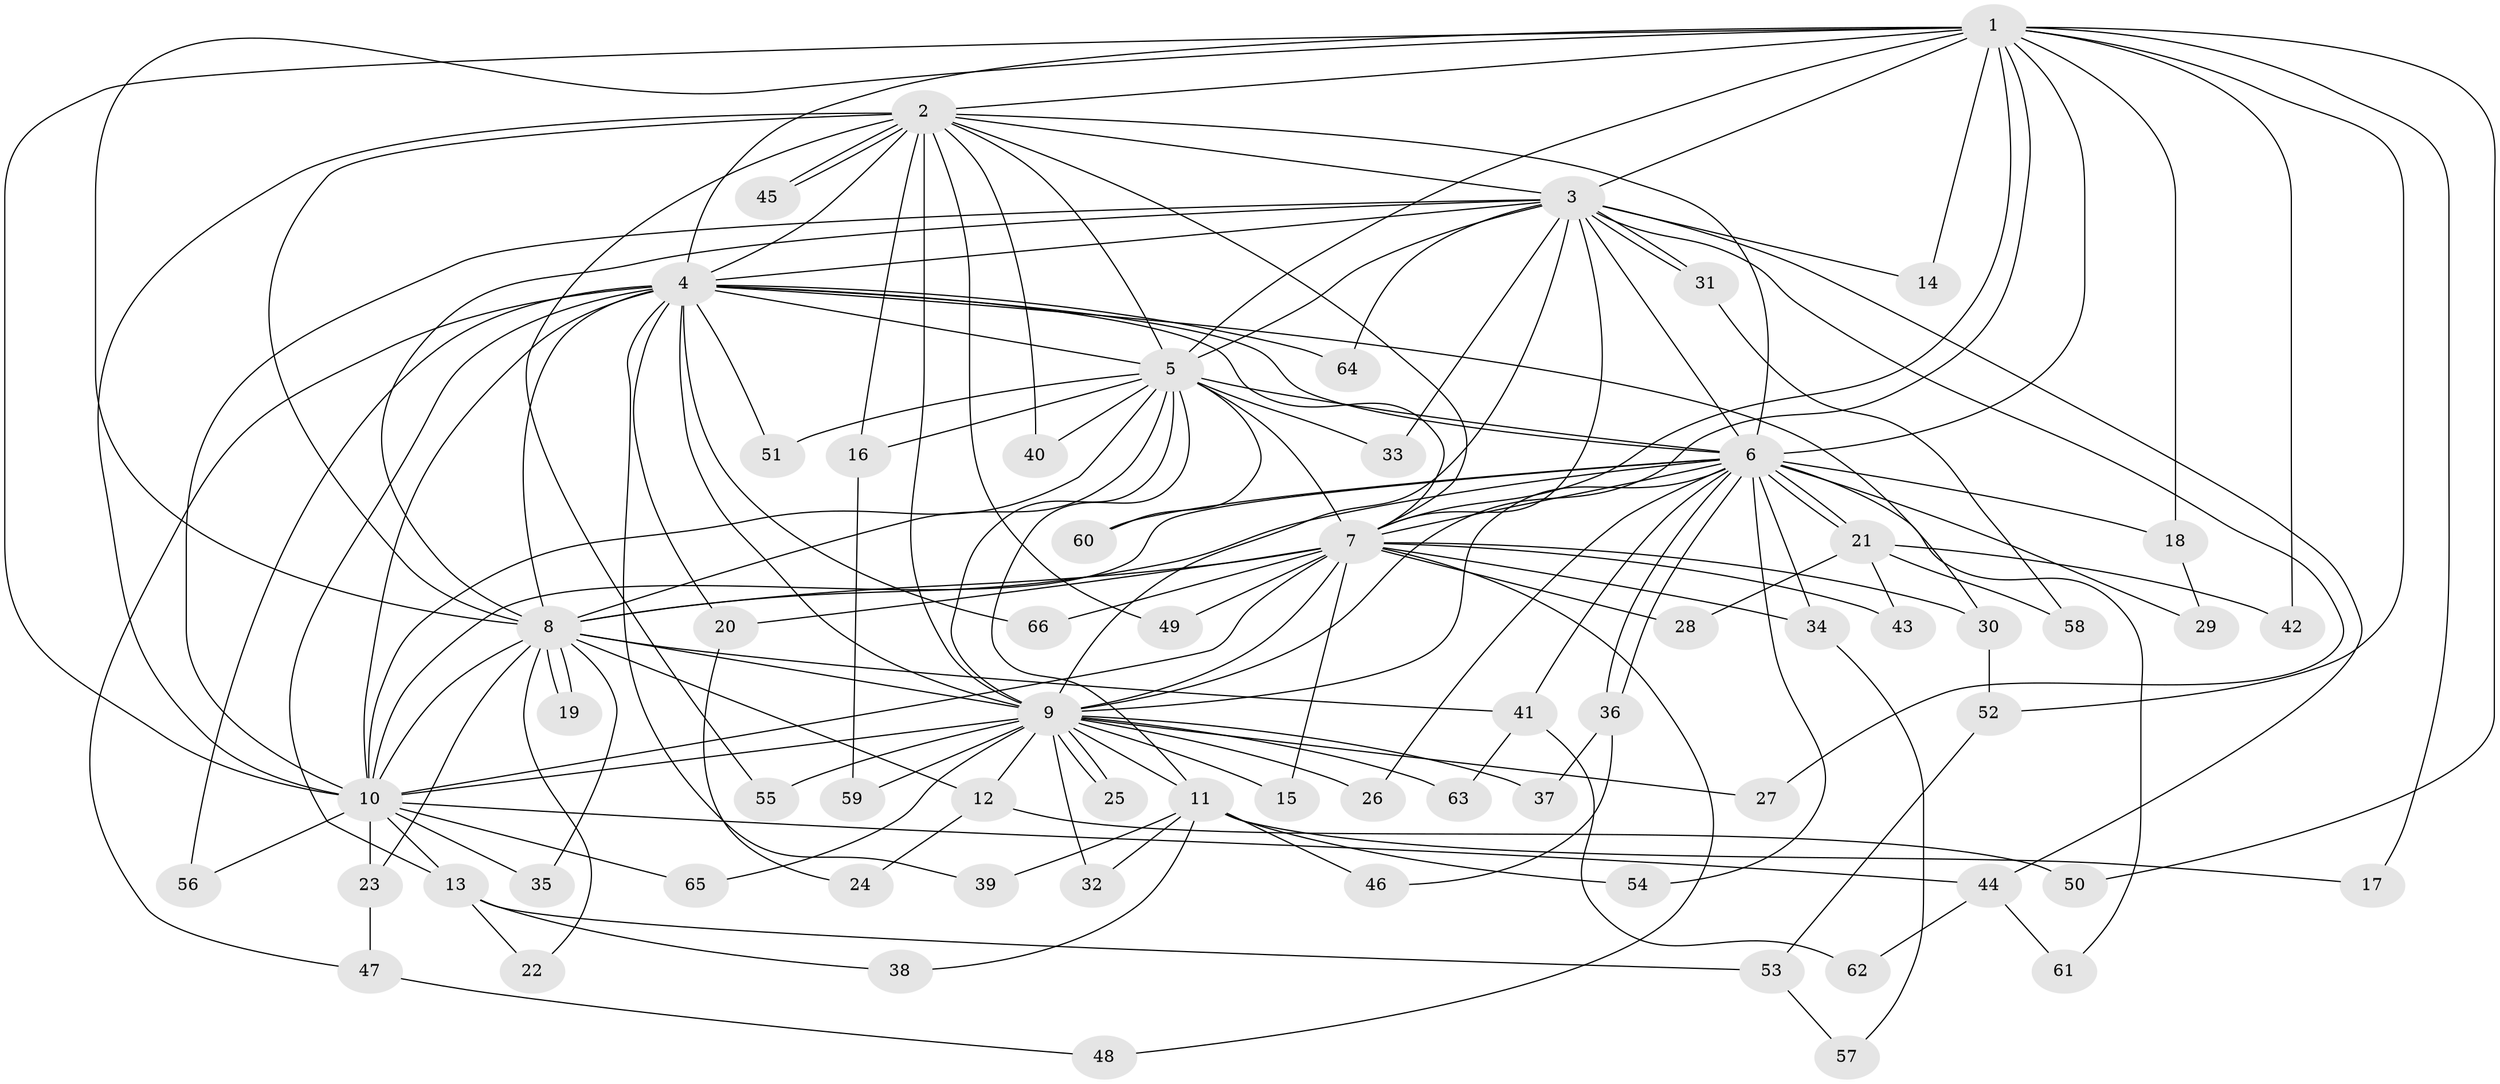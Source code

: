 // coarse degree distribution, {16: 0.05263157894736842, 9: 0.05263157894736842, 7: 0.10526315789473684, 3: 0.05263157894736842, 2: 0.631578947368421, 1: 0.10526315789473684}
// Generated by graph-tools (version 1.1) at 2025/17/03/04/25 18:17:39]
// undirected, 66 vertices, 157 edges
graph export_dot {
graph [start="1"]
  node [color=gray90,style=filled];
  1;
  2;
  3;
  4;
  5;
  6;
  7;
  8;
  9;
  10;
  11;
  12;
  13;
  14;
  15;
  16;
  17;
  18;
  19;
  20;
  21;
  22;
  23;
  24;
  25;
  26;
  27;
  28;
  29;
  30;
  31;
  32;
  33;
  34;
  35;
  36;
  37;
  38;
  39;
  40;
  41;
  42;
  43;
  44;
  45;
  46;
  47;
  48;
  49;
  50;
  51;
  52;
  53;
  54;
  55;
  56;
  57;
  58;
  59;
  60;
  61;
  62;
  63;
  64;
  65;
  66;
  1 -- 2;
  1 -- 3;
  1 -- 4;
  1 -- 5;
  1 -- 6;
  1 -- 7;
  1 -- 8;
  1 -- 9;
  1 -- 10;
  1 -- 14;
  1 -- 17;
  1 -- 18;
  1 -- 42;
  1 -- 50;
  1 -- 52;
  2 -- 3;
  2 -- 4;
  2 -- 5;
  2 -- 6;
  2 -- 7;
  2 -- 8;
  2 -- 9;
  2 -- 10;
  2 -- 16;
  2 -- 40;
  2 -- 45;
  2 -- 45;
  2 -- 49;
  2 -- 55;
  3 -- 4;
  3 -- 5;
  3 -- 6;
  3 -- 7;
  3 -- 8;
  3 -- 9;
  3 -- 10;
  3 -- 14;
  3 -- 27;
  3 -- 31;
  3 -- 31;
  3 -- 33;
  3 -- 44;
  3 -- 64;
  4 -- 5;
  4 -- 6;
  4 -- 7;
  4 -- 8;
  4 -- 9;
  4 -- 10;
  4 -- 13;
  4 -- 20;
  4 -- 30;
  4 -- 39;
  4 -- 47;
  4 -- 51;
  4 -- 56;
  4 -- 64;
  4 -- 66;
  5 -- 6;
  5 -- 7;
  5 -- 8;
  5 -- 9;
  5 -- 10;
  5 -- 11;
  5 -- 16;
  5 -- 33;
  5 -- 40;
  5 -- 51;
  5 -- 60;
  6 -- 7;
  6 -- 8;
  6 -- 9;
  6 -- 10;
  6 -- 18;
  6 -- 21;
  6 -- 21;
  6 -- 26;
  6 -- 29;
  6 -- 34;
  6 -- 36;
  6 -- 36;
  6 -- 41;
  6 -- 54;
  6 -- 60;
  6 -- 61;
  7 -- 8;
  7 -- 9;
  7 -- 10;
  7 -- 15;
  7 -- 20;
  7 -- 28;
  7 -- 30;
  7 -- 34;
  7 -- 43;
  7 -- 48;
  7 -- 49;
  7 -- 66;
  8 -- 9;
  8 -- 10;
  8 -- 12;
  8 -- 19;
  8 -- 19;
  8 -- 22;
  8 -- 23;
  8 -- 35;
  8 -- 41;
  9 -- 10;
  9 -- 11;
  9 -- 12;
  9 -- 15;
  9 -- 25;
  9 -- 25;
  9 -- 26;
  9 -- 27;
  9 -- 32;
  9 -- 37;
  9 -- 55;
  9 -- 59;
  9 -- 63;
  9 -- 65;
  10 -- 13;
  10 -- 23;
  10 -- 35;
  10 -- 44;
  10 -- 56;
  10 -- 65;
  11 -- 17;
  11 -- 32;
  11 -- 38;
  11 -- 39;
  11 -- 46;
  11 -- 54;
  12 -- 24;
  12 -- 50;
  13 -- 22;
  13 -- 38;
  13 -- 53;
  16 -- 59;
  18 -- 29;
  20 -- 24;
  21 -- 28;
  21 -- 42;
  21 -- 43;
  21 -- 58;
  23 -- 47;
  30 -- 52;
  31 -- 58;
  34 -- 57;
  36 -- 37;
  36 -- 46;
  41 -- 62;
  41 -- 63;
  44 -- 61;
  44 -- 62;
  47 -- 48;
  52 -- 53;
  53 -- 57;
}
